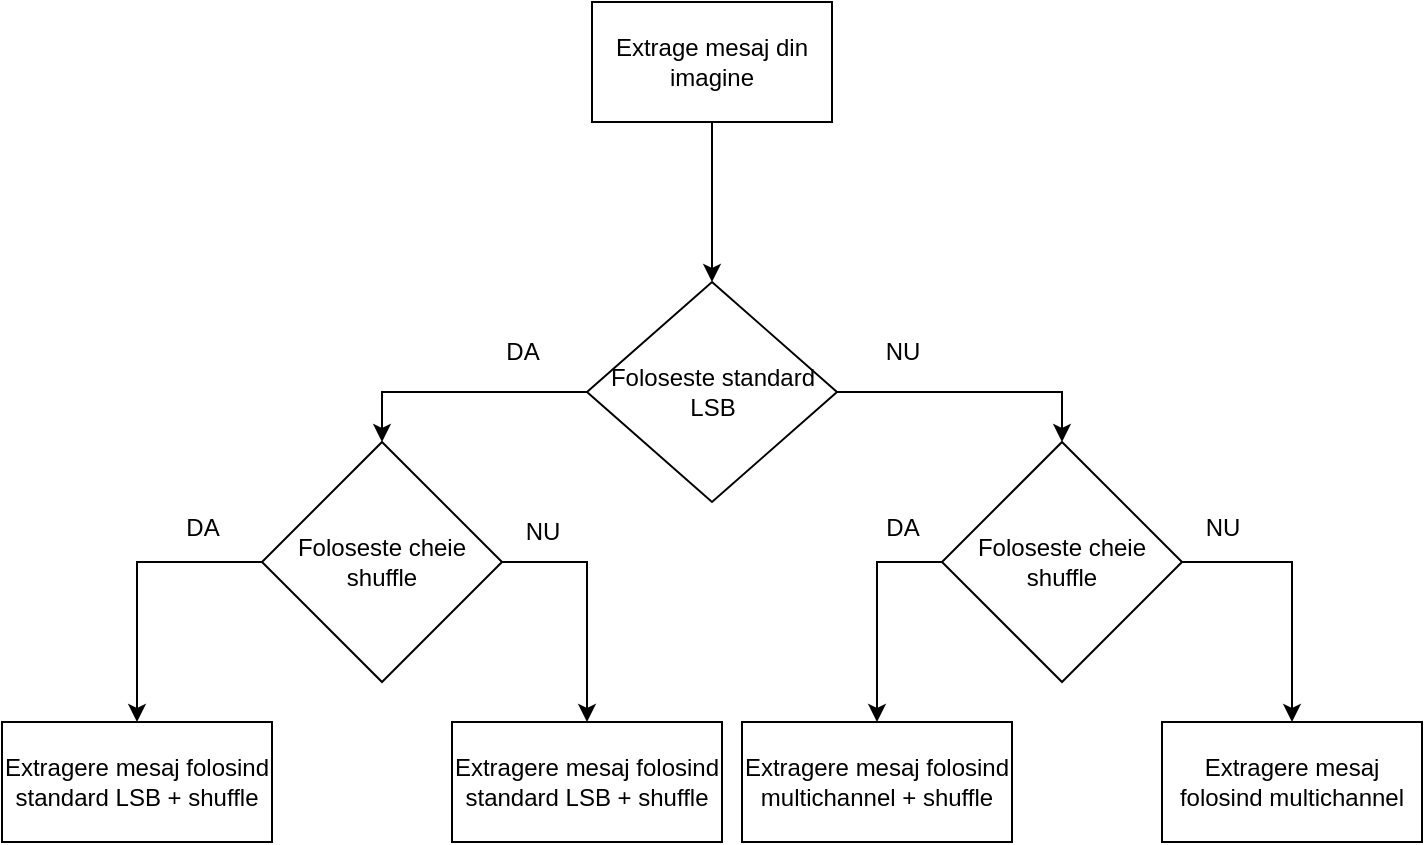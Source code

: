 <mxfile version="27.1.5">
  <diagram name="Page-1" id="mZZ9U-iCEmFpbeflf6cJ">
    <mxGraphModel dx="1665" dy="749" grid="1" gridSize="10" guides="1" tooltips="1" connect="1" arrows="1" fold="1" page="1" pageScale="1" pageWidth="2000" pageHeight="2000" math="0" shadow="0">
      <root>
        <mxCell id="0" />
        <mxCell id="1" parent="0" />
        <mxCell id="pFfIeQWjEjDmzI_lSesy-22" style="edgeStyle=orthogonalEdgeStyle;rounded=0;orthogonalLoop=1;jettySize=auto;html=1;exitX=0.5;exitY=1;exitDx=0;exitDy=0;entryX=0.5;entryY=0;entryDx=0;entryDy=0;strokeColor=light-dark(#000000,#3333FF);" edge="1" parent="1" source="pFfIeQWjEjDmzI_lSesy-1" target="pFfIeQWjEjDmzI_lSesy-5">
          <mxGeometry relative="1" as="geometry" />
        </mxCell>
        <mxCell id="pFfIeQWjEjDmzI_lSesy-1" value="Extrage mesaj din imagine" style="rounded=0;whiteSpace=wrap;html=1;" vertex="1" parent="1">
          <mxGeometry x="700" y="180" width="120" height="60" as="geometry" />
        </mxCell>
        <mxCell id="pFfIeQWjEjDmzI_lSesy-3" style="edgeStyle=orthogonalEdgeStyle;rounded=0;orthogonalLoop=1;jettySize=auto;html=1;exitX=1;exitY=0.5;exitDx=0;exitDy=0;entryX=0.5;entryY=0;entryDx=0;entryDy=0;strokeColor=light-dark(#000000,#3333FF);" edge="1" parent="1" source="pFfIeQWjEjDmzI_lSesy-5" target="pFfIeQWjEjDmzI_lSesy-8">
          <mxGeometry relative="1" as="geometry">
            <mxPoint x="905" y="370" as="targetPoint" />
          </mxGeometry>
        </mxCell>
        <mxCell id="pFfIeQWjEjDmzI_lSesy-4" style="edgeStyle=orthogonalEdgeStyle;rounded=0;orthogonalLoop=1;jettySize=auto;html=1;exitX=0;exitY=0.5;exitDx=0;exitDy=0;entryX=0.5;entryY=0;entryDx=0;entryDy=0;strokeColor=light-dark(#000000,#3333FF);" edge="1" parent="1" source="pFfIeQWjEjDmzI_lSesy-5" target="pFfIeQWjEjDmzI_lSesy-16">
          <mxGeometry relative="1" as="geometry">
            <mxPoint x="615" y="370" as="targetPoint" />
          </mxGeometry>
        </mxCell>
        <mxCell id="pFfIeQWjEjDmzI_lSesy-5" value="Foloseste standard LSB" style="rhombus;whiteSpace=wrap;html=1;" vertex="1" parent="1">
          <mxGeometry x="697.5" y="320" width="125" height="110" as="geometry" />
        </mxCell>
        <mxCell id="pFfIeQWjEjDmzI_lSesy-6" style="edgeStyle=orthogonalEdgeStyle;rounded=0;orthogonalLoop=1;jettySize=auto;html=1;exitX=1;exitY=0.5;exitDx=0;exitDy=0;entryX=0.5;entryY=0;entryDx=0;entryDy=0;strokeColor=light-dark(#000000,#3333FF);" edge="1" parent="1" source="pFfIeQWjEjDmzI_lSesy-8" target="pFfIeQWjEjDmzI_lSesy-11">
          <mxGeometry relative="1" as="geometry">
            <mxPoint x="1075" y="460" as="targetPoint" />
          </mxGeometry>
        </mxCell>
        <mxCell id="pFfIeQWjEjDmzI_lSesy-7" style="edgeStyle=orthogonalEdgeStyle;rounded=0;orthogonalLoop=1;jettySize=auto;html=1;exitX=0;exitY=0.5;exitDx=0;exitDy=0;entryX=0.5;entryY=0;entryDx=0;entryDy=0;strokeColor=light-dark(#000000,#3333FF);" edge="1" parent="1" source="pFfIeQWjEjDmzI_lSesy-8" target="pFfIeQWjEjDmzI_lSesy-12">
          <mxGeometry relative="1" as="geometry">
            <mxPoint x="825" y="460" as="targetPoint" />
          </mxGeometry>
        </mxCell>
        <mxCell id="pFfIeQWjEjDmzI_lSesy-8" value="Foloseste cheie shuffle" style="rhombus;whiteSpace=wrap;html=1;" vertex="1" parent="1">
          <mxGeometry x="875" y="400" width="120" height="120" as="geometry" />
        </mxCell>
        <mxCell id="pFfIeQWjEjDmzI_lSesy-9" value="&lt;font style=&quot;color: light-dark(rgb(0, 0, 0), rgb(153, 153, 255));&quot;&gt;NU&lt;/font&gt;" style="text;html=1;align=center;verticalAlign=middle;resizable=0;points=[];autosize=1;strokeColor=none;fillColor=none;" vertex="1" parent="1">
          <mxGeometry x="995" y="428" width="40" height="30" as="geometry" />
        </mxCell>
        <mxCell id="pFfIeQWjEjDmzI_lSesy-10" value="&lt;font style=&quot;color: light-dark(rgb(0, 0, 0), rgb(153, 153, 255));&quot;&gt;NU&lt;/font&gt;" style="text;html=1;align=center;verticalAlign=middle;resizable=0;points=[];autosize=1;strokeColor=none;fillColor=none;" vertex="1" parent="1">
          <mxGeometry x="835" y="340" width="40" height="30" as="geometry" />
        </mxCell>
        <mxCell id="pFfIeQWjEjDmzI_lSesy-11" value="Extragere mesaj folosind multichannel" style="rounded=0;whiteSpace=wrap;html=1;" vertex="1" parent="1">
          <mxGeometry x="985" y="540" width="130" height="60" as="geometry" />
        </mxCell>
        <mxCell id="pFfIeQWjEjDmzI_lSesy-12" value="Extragere mesaj folosind multichannel + shuffle" style="rounded=0;whiteSpace=wrap;html=1;" vertex="1" parent="1">
          <mxGeometry x="775" y="540" width="135" height="60" as="geometry" />
        </mxCell>
        <mxCell id="pFfIeQWjEjDmzI_lSesy-13" value="&lt;font style=&quot;color: light-dark(rgb(0, 0, 0), rgb(153, 153, 255));&quot;&gt;DA&lt;/font&gt;" style="text;html=1;align=center;verticalAlign=middle;resizable=0;points=[];autosize=1;strokeColor=none;fillColor=none;" vertex="1" parent="1">
          <mxGeometry x="835" y="428" width="40" height="30" as="geometry" />
        </mxCell>
        <mxCell id="pFfIeQWjEjDmzI_lSesy-14" style="edgeStyle=orthogonalEdgeStyle;rounded=0;orthogonalLoop=1;jettySize=auto;html=1;exitX=1;exitY=0.5;exitDx=0;exitDy=0;entryX=0.5;entryY=0;entryDx=0;entryDy=0;strokeColor=light-dark(#000000,#3333FF);" edge="1" parent="1" source="pFfIeQWjEjDmzI_lSesy-16" target="pFfIeQWjEjDmzI_lSesy-18">
          <mxGeometry relative="1" as="geometry">
            <mxPoint x="705" y="460" as="targetPoint" />
          </mxGeometry>
        </mxCell>
        <mxCell id="pFfIeQWjEjDmzI_lSesy-15" style="edgeStyle=orthogonalEdgeStyle;rounded=0;orthogonalLoop=1;jettySize=auto;html=1;exitX=0;exitY=0.5;exitDx=0;exitDy=0;entryX=0.5;entryY=0;entryDx=0;entryDy=0;strokeColor=light-dark(#000000,#3333FF);" edge="1" parent="1" source="pFfIeQWjEjDmzI_lSesy-16" target="pFfIeQWjEjDmzI_lSesy-17">
          <mxGeometry relative="1" as="geometry" />
        </mxCell>
        <mxCell id="pFfIeQWjEjDmzI_lSesy-16" value="Foloseste cheie shuffle" style="rhombus;whiteSpace=wrap;html=1;" vertex="1" parent="1">
          <mxGeometry x="535" y="400" width="120" height="120" as="geometry" />
        </mxCell>
        <mxCell id="pFfIeQWjEjDmzI_lSesy-17" value="Extragere mesaj folosind standard LSB + shuffle" style="rounded=0;whiteSpace=wrap;html=1;" vertex="1" parent="1">
          <mxGeometry x="405" y="540" width="135" height="60" as="geometry" />
        </mxCell>
        <mxCell id="pFfIeQWjEjDmzI_lSesy-18" value="Extragere mesaj folosind standard LSB + shuffle" style="rounded=0;whiteSpace=wrap;html=1;" vertex="1" parent="1">
          <mxGeometry x="630" y="540" width="135" height="60" as="geometry" />
        </mxCell>
        <mxCell id="pFfIeQWjEjDmzI_lSesy-19" value="&lt;font style=&quot;color: light-dark(rgb(0, 0, 0), rgb(153, 153, 255));&quot;&gt;DA&lt;/font&gt;" style="text;html=1;align=center;verticalAlign=middle;resizable=0;points=[];autosize=1;strokeColor=none;fillColor=none;" vertex="1" parent="1">
          <mxGeometry x="645" y="340" width="40" height="30" as="geometry" />
        </mxCell>
        <mxCell id="pFfIeQWjEjDmzI_lSesy-20" value="&lt;font style=&quot;color: light-dark(rgb(0, 0, 0), rgb(153, 153, 255));&quot;&gt;DA&lt;/font&gt;" style="text;html=1;align=center;verticalAlign=middle;resizable=0;points=[];autosize=1;strokeColor=none;fillColor=none;" vertex="1" parent="1">
          <mxGeometry x="485" y="428" width="40" height="30" as="geometry" />
        </mxCell>
        <mxCell id="pFfIeQWjEjDmzI_lSesy-21" value="&lt;font style=&quot;color: light-dark(rgb(0, 0, 0), rgb(153, 153, 255));&quot;&gt;NU&lt;/font&gt;" style="text;html=1;align=center;verticalAlign=middle;resizable=0;points=[];autosize=1;strokeColor=none;fillColor=none;" vertex="1" parent="1">
          <mxGeometry x="655" y="430" width="40" height="30" as="geometry" />
        </mxCell>
      </root>
    </mxGraphModel>
  </diagram>
</mxfile>
